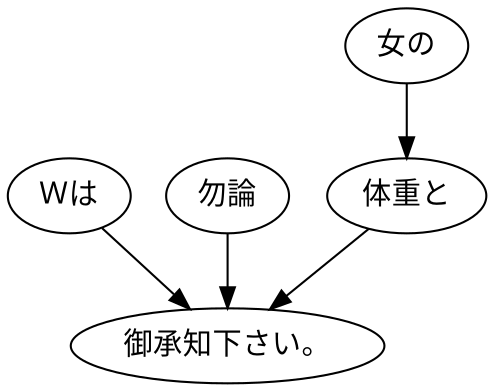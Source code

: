 digraph graph1515 {
	node0 [label="Ｗは"];
	node1 [label="勿論"];
	node2 [label="女の"];
	node3 [label="体重と"];
	node4 [label="御承知下さい。"];
	node0 -> node4;
	node1 -> node4;
	node2 -> node3;
	node3 -> node4;
}

